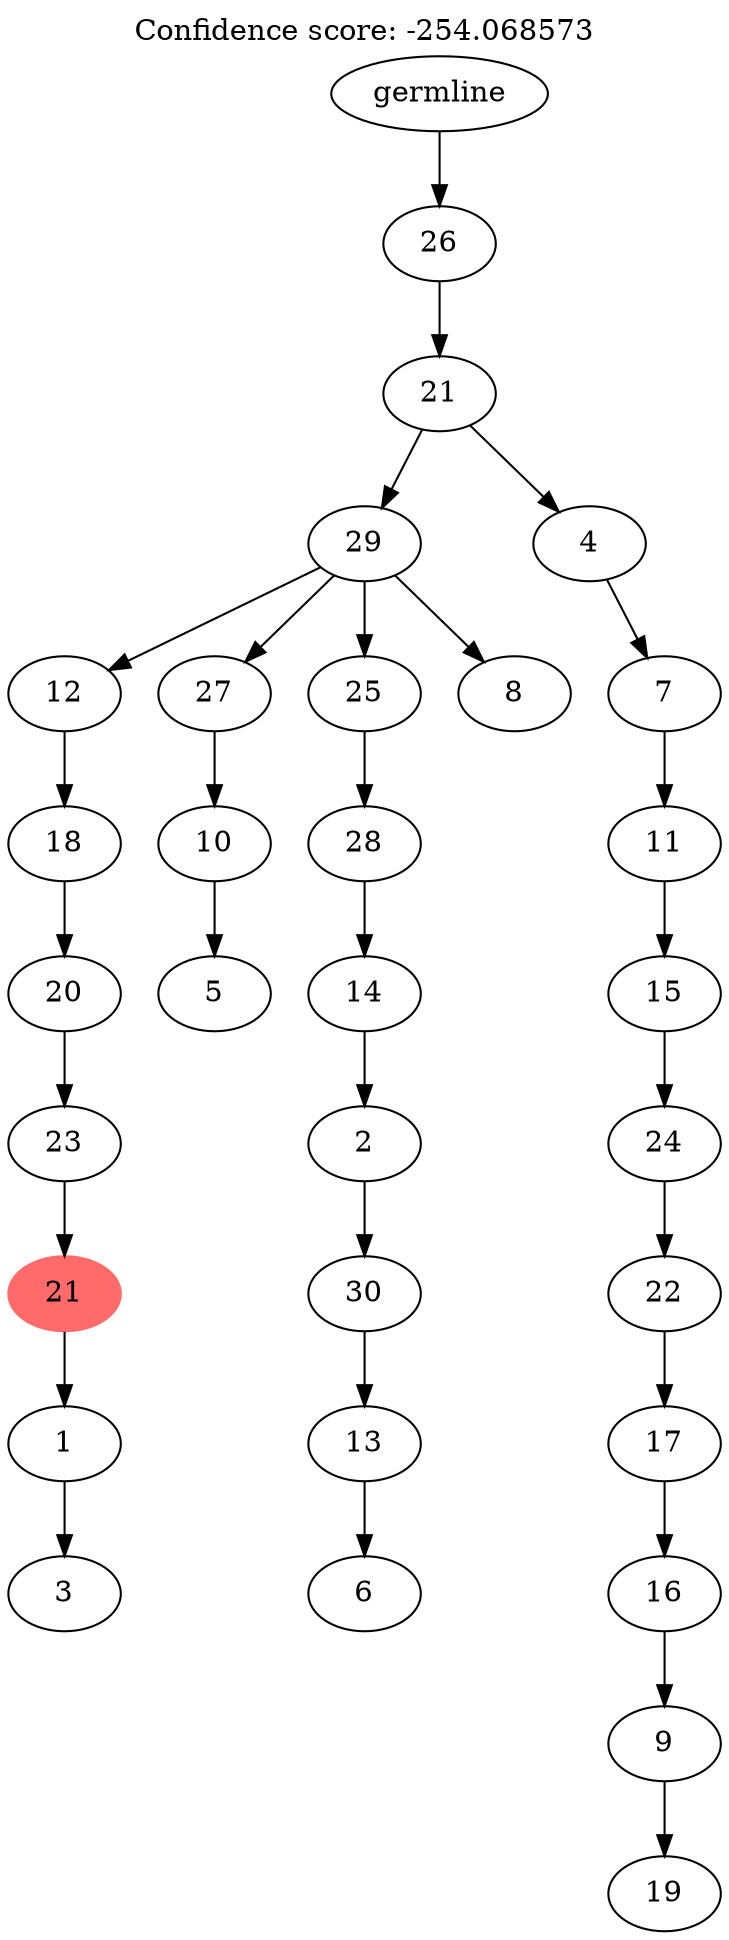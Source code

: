 digraph g {
	"29" -> "30";
	"30" [label="3"];
	"28" -> "29";
	"29" [label="1"];
	"27" -> "28";
	"28" [color=indianred1, style=filled, label="21"];
	"26" -> "27";
	"27" [label="23"];
	"25" -> "26";
	"26" [label="20"];
	"24" -> "25";
	"25" [label="18"];
	"22" -> "23";
	"23" [label="5"];
	"21" -> "22";
	"22" [label="10"];
	"19" -> "20";
	"20" [label="6"];
	"18" -> "19";
	"19" [label="13"];
	"17" -> "18";
	"18" [label="30"];
	"16" -> "17";
	"17" [label="2"];
	"15" -> "16";
	"16" [label="14"];
	"14" -> "15";
	"15" [label="28"];
	"13" -> "14";
	"14" [label="25"];
	"13" -> "21";
	"21" [label="27"];
	"13" -> "24";
	"24" [label="12"];
	"13" -> "31";
	"31" [label="8"];
	"11" -> "12";
	"12" [label="19"];
	"10" -> "11";
	"11" [label="9"];
	"9" -> "10";
	"10" [label="16"];
	"8" -> "9";
	"9" [label="17"];
	"7" -> "8";
	"8" [label="22"];
	"6" -> "7";
	"7" [label="24"];
	"5" -> "6";
	"6" [label="15"];
	"4" -> "5";
	"5" [label="11"];
	"3" -> "4";
	"4" [label="7"];
	"2" -> "3";
	"3" [label="4"];
	"2" -> "13";
	"13" [label="29"];
	"1" -> "2";
	"2" [label="21"];
	"0" -> "1";
	"1" [label="26"];
	"0" [label="germline"];
	labelloc="t";
	label="Confidence score: -254.068573";
}
